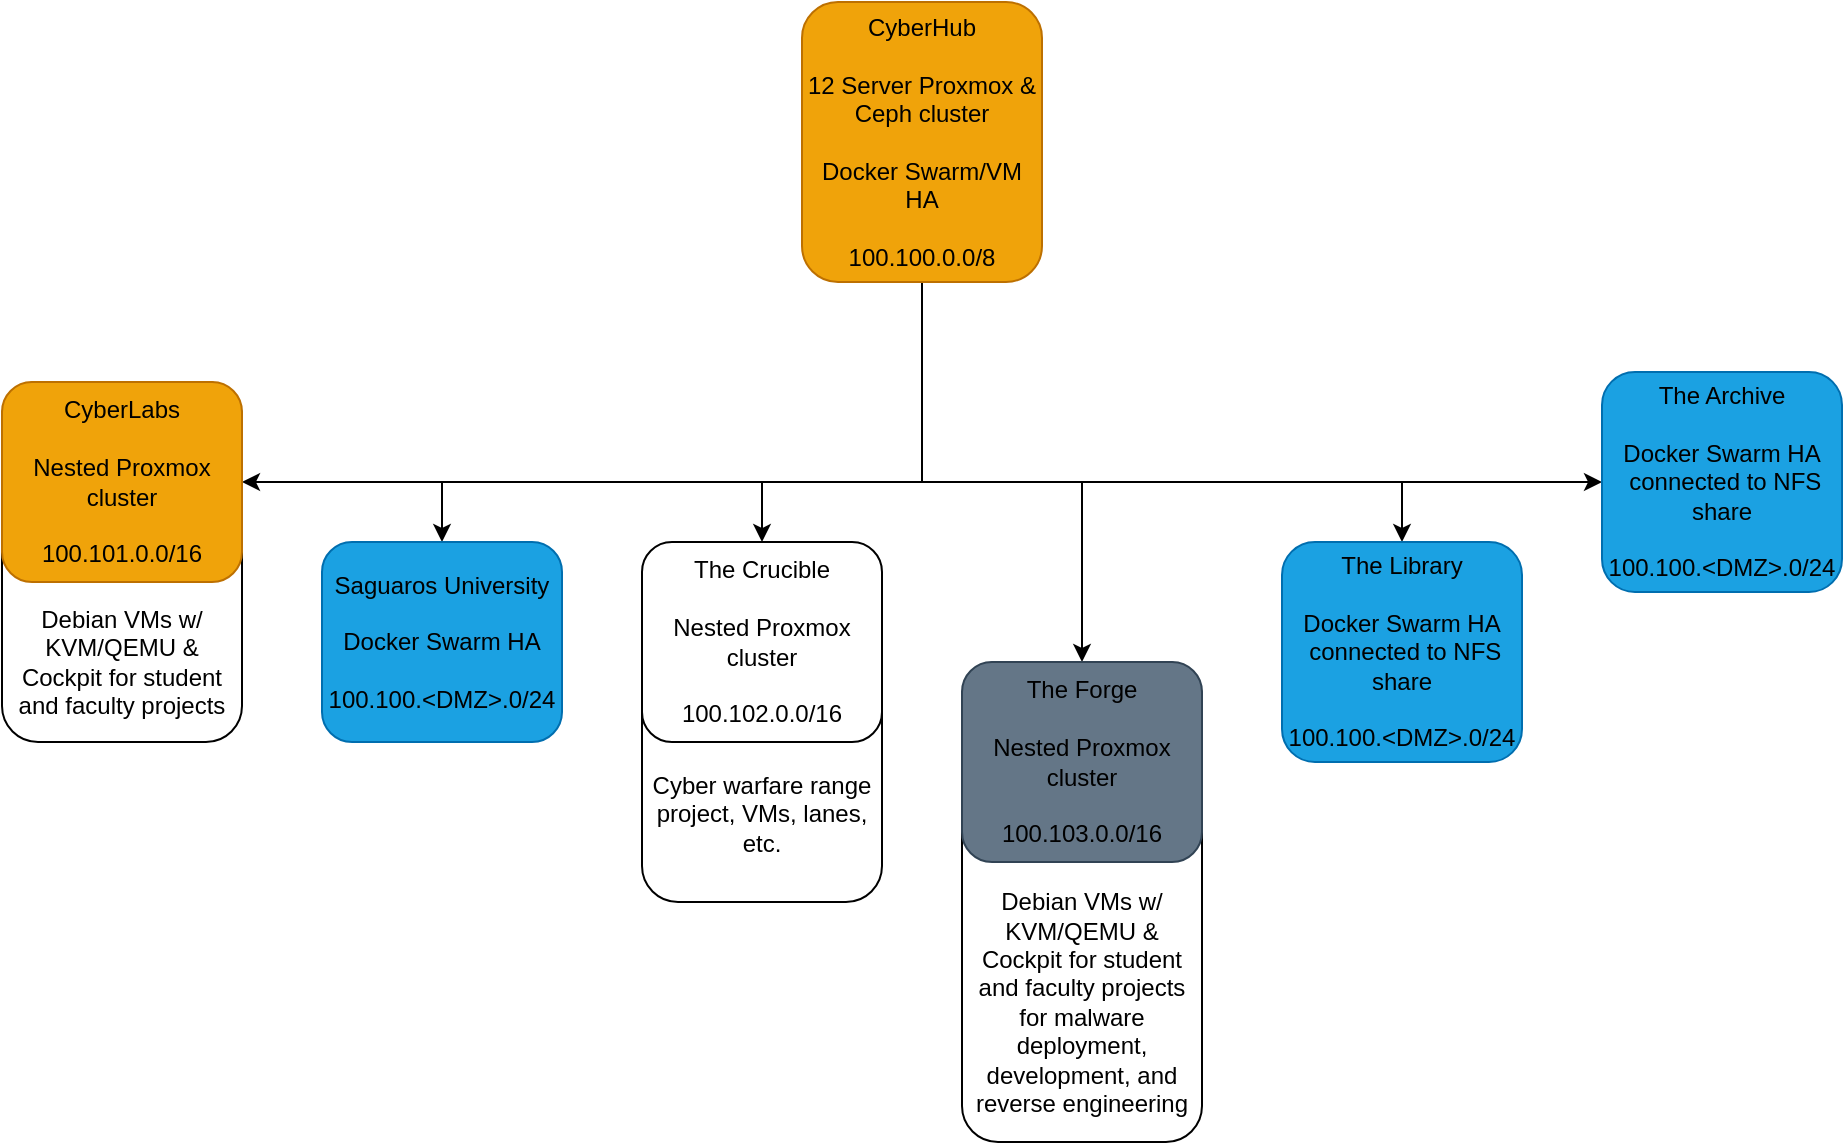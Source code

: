 <mxfile version="28.1.2">
  <diagram name="Architecture" id="e3Ai8gMik-X8V0o_sF5p">
    <mxGraphModel dx="1018" dy="748" grid="1" gridSize="10" guides="1" tooltips="1" connect="1" arrows="1" fold="1" page="1" pageScale="1" pageWidth="850" pageHeight="1100" math="0" shadow="0">
      <root>
        <mxCell id="0" />
        <mxCell id="1" parent="0" />
        <mxCell id="YB7OQ-Qd0ModD7Y4unUk-3" value="&lt;div&gt;&lt;br&gt;&lt;/div&gt;&lt;div&gt;&lt;br&gt;&lt;/div&gt;&lt;div&gt;&lt;br&gt;&lt;/div&gt;&lt;div&gt;&lt;br&gt;&lt;/div&gt;&lt;div&gt;&lt;br&gt;&lt;/div&gt;&lt;div&gt;&lt;br&gt;&lt;/div&gt;&lt;div&gt;&lt;div&gt;&lt;br&gt;&lt;/div&gt;&lt;div&gt;Debian VMs w/ KVM/QEMU &amp;amp; Cockpit for student and faculty projects &lt;br&gt;&lt;/div&gt;for malware deployment, development, and reverse engineering&lt;/div&gt;" style="rounded=1;whiteSpace=wrap;html=1;" parent="1" vertex="1">
          <mxGeometry x="520" y="370" width="120" height="240" as="geometry" />
        </mxCell>
        <mxCell id="1q4zHtf4efZ3gYxEWWLb-17" style="edgeStyle=orthogonalEdgeStyle;rounded=0;orthogonalLoop=1;jettySize=auto;html=1;entryX=0.5;entryY=0;entryDx=0;entryDy=0;" parent="1" source="1q4zHtf4efZ3gYxEWWLb-1" target="1q4zHtf4efZ3gYxEWWLb-13" edge="1">
          <mxGeometry relative="1" as="geometry">
            <Array as="points">
              <mxPoint x="500" y="280" />
              <mxPoint x="580" y="280" />
            </Array>
          </mxGeometry>
        </mxCell>
        <mxCell id="1q4zHtf4efZ3gYxEWWLb-18" style="edgeStyle=orthogonalEdgeStyle;rounded=0;orthogonalLoop=1;jettySize=auto;html=1;entryX=0.5;entryY=0;entryDx=0;entryDy=0;" parent="1" source="1q4zHtf4efZ3gYxEWWLb-1" target="1q4zHtf4efZ3gYxEWWLb-5" edge="1">
          <mxGeometry relative="1" as="geometry">
            <Array as="points">
              <mxPoint x="500" y="280" />
              <mxPoint x="740" y="280" />
            </Array>
          </mxGeometry>
        </mxCell>
        <mxCell id="1q4zHtf4efZ3gYxEWWLb-19" style="edgeStyle=orthogonalEdgeStyle;rounded=0;orthogonalLoop=1;jettySize=auto;html=1;entryX=0.5;entryY=0;entryDx=0;entryDy=0;" parent="1" source="1q4zHtf4efZ3gYxEWWLb-1" target="1q4zHtf4efZ3gYxEWWLb-4" edge="1">
          <mxGeometry relative="1" as="geometry">
            <Array as="points">
              <mxPoint x="500" y="280" />
              <mxPoint x="260" y="280" />
            </Array>
          </mxGeometry>
        </mxCell>
        <mxCell id="N6GnX_y61RD6BzlwsF4V-1" style="edgeStyle=orthogonalEdgeStyle;rounded=0;orthogonalLoop=1;jettySize=auto;html=1;entryX=0;entryY=0.5;entryDx=0;entryDy=0;" parent="1" source="1q4zHtf4efZ3gYxEWWLb-1" target="1q4zHtf4efZ3gYxEWWLb-6" edge="1">
          <mxGeometry relative="1" as="geometry">
            <Array as="points">
              <mxPoint x="500" y="280" />
            </Array>
          </mxGeometry>
        </mxCell>
        <mxCell id="jA5E4BSMi15VaB5thx5g-3" style="edgeStyle=orthogonalEdgeStyle;rounded=0;orthogonalLoop=1;jettySize=auto;html=1;entryX=0.5;entryY=0;entryDx=0;entryDy=0;" parent="1" source="1q4zHtf4efZ3gYxEWWLb-1" target="1q4zHtf4efZ3gYxEWWLb-2" edge="1">
          <mxGeometry relative="1" as="geometry">
            <Array as="points">
              <mxPoint x="500" y="280" />
              <mxPoint x="420" y="280" />
            </Array>
          </mxGeometry>
        </mxCell>
        <mxCell id="jA5E4BSMi15VaB5thx5g-4" style="edgeStyle=orthogonalEdgeStyle;rounded=0;orthogonalLoop=1;jettySize=auto;html=1;entryX=1;entryY=0.5;entryDx=0;entryDy=0;" parent="1" source="1q4zHtf4efZ3gYxEWWLb-1" target="1q4zHtf4efZ3gYxEWWLb-7" edge="1">
          <mxGeometry relative="1" as="geometry">
            <Array as="points">
              <mxPoint x="500" y="280" />
            </Array>
          </mxGeometry>
        </mxCell>
        <mxCell id="1q4zHtf4efZ3gYxEWWLb-1" value="&lt;div&gt;CyberHub&lt;/div&gt;&lt;div&gt;&lt;br&gt;&lt;/div&gt;&lt;div&gt;12 Server Proxmox &amp;amp; Ceph cluster&lt;/div&gt;&lt;div&gt;&lt;br&gt;&lt;/div&gt;&lt;div&gt;Docker Swarm/VM HA&lt;/div&gt;&lt;div&gt;&lt;br&gt;&lt;/div&gt;&lt;div&gt;100.100.0.0/8&lt;/div&gt;" style="rounded=1;whiteSpace=wrap;html=1;fillColor=#f0a30a;strokeColor=#BD7000;fontColor=#000000;" parent="1" vertex="1">
          <mxGeometry x="440" y="40" width="120" height="140" as="geometry" />
        </mxCell>
        <mxCell id="1q4zHtf4efZ3gYxEWWLb-4" value="&lt;div&gt;Saguaros University&lt;/div&gt;&lt;div&gt;&lt;br&gt;&lt;/div&gt;&lt;div&gt;Docker Swarm HA&lt;/div&gt;&lt;div&gt;&lt;br&gt;&lt;/div&gt;&lt;div&gt;100.100.&amp;lt;DMZ&amp;gt;.0/24&lt;/div&gt;" style="rounded=1;whiteSpace=wrap;html=1;fillColor=#1ba1e2;strokeColor=#006EAF;fontColor=#000000;" parent="1" vertex="1">
          <mxGeometry x="200" y="310" width="120" height="100" as="geometry" />
        </mxCell>
        <mxCell id="1q4zHtf4efZ3gYxEWWLb-5" value="&lt;div&gt;The Library&lt;/div&gt;&lt;div&gt;&lt;br&gt;&lt;/div&gt;&lt;div&gt;&lt;div&gt;Docker Swarm HA&lt;/div&gt;&amp;nbsp;connected to NFS share&lt;/div&gt;&lt;div&gt;&lt;br&gt;&lt;/div&gt;&lt;div&gt;&lt;div&gt;100.100.&amp;lt;DMZ&amp;gt;.0/24&lt;/div&gt;&lt;/div&gt;" style="rounded=1;whiteSpace=wrap;html=1;fillColor=#1ba1e2;strokeColor=#006EAF;fontColor=#000000;" parent="1" vertex="1">
          <mxGeometry x="680" y="310" width="120" height="110" as="geometry" />
        </mxCell>
        <mxCell id="1q4zHtf4efZ3gYxEWWLb-6" value="&lt;div&gt;The Archive&lt;/div&gt;&lt;div&gt;&lt;br&gt;&lt;/div&gt;&lt;div&gt;&lt;div&gt;Docker Swarm HA&lt;/div&gt;&amp;nbsp;connected to NFS share&lt;/div&gt;&lt;div&gt;&lt;br&gt;&lt;/div&gt;&lt;div&gt;&lt;div&gt;100.100.&amp;lt;DMZ&amp;gt;.0/24&lt;/div&gt;&lt;/div&gt;" style="rounded=1;whiteSpace=wrap;html=1;fillColor=#1ba1e2;strokeColor=#006EAF;fontColor=#000000;" parent="1" vertex="1">
          <mxGeometry x="840" y="225" width="120" height="110" as="geometry" />
        </mxCell>
        <mxCell id="1q4zHtf4efZ3gYxEWWLb-13" value="&lt;div&gt;The Forge&lt;/div&gt;&lt;div&gt;&lt;br&gt;&lt;/div&gt;&lt;div&gt;Nested Proxmox cluster&lt;/div&gt;&lt;div&gt;&lt;br&gt;&lt;/div&gt;&lt;div&gt;&lt;div&gt;100.103.0.0/16&lt;/div&gt;&lt;/div&gt;" style="rounded=1;whiteSpace=wrap;html=1;fillColor=#647687;strokeColor=#314354;fontColor=#000000;" parent="1" vertex="1">
          <mxGeometry x="520" y="370" width="120" height="100" as="geometry" />
        </mxCell>
        <mxCell id="jA5E4BSMi15VaB5thx5g-1" value="" style="group" parent="1" vertex="1" connectable="0">
          <mxGeometry x="40" y="230" width="120" height="180" as="geometry" />
        </mxCell>
        <mxCell id="YB7OQ-Qd0ModD7Y4unUk-2" value="&lt;div&gt;&lt;br&gt;&lt;/div&gt;&lt;div&gt;&lt;br&gt;&lt;/div&gt;&lt;div&gt;&lt;br&gt;&lt;/div&gt;&lt;div&gt;&lt;br&gt;&lt;/div&gt;&lt;div&gt;&lt;br&gt;&lt;/div&gt;&lt;div&gt;&lt;br&gt;&lt;/div&gt;&lt;div&gt;&lt;br&gt;&lt;/div&gt;&lt;div&gt;Debian VMs w/ KVM/QEMU &amp;amp; Cockpit for student and faculty projects&lt;/div&gt;" style="rounded=1;whiteSpace=wrap;html=1;" parent="jA5E4BSMi15VaB5thx5g-1" vertex="1">
          <mxGeometry width="120" height="180" as="geometry" />
        </mxCell>
        <mxCell id="1q4zHtf4efZ3gYxEWWLb-7" value="&lt;div&gt;CyberLabs&lt;/div&gt;&lt;div&gt;&lt;br&gt;&lt;/div&gt;&lt;div&gt;Nested Proxmox cluster&lt;/div&gt;&lt;div&gt;&lt;br&gt;&lt;/div&gt;&lt;div&gt;100.101.0.0/16&lt;/div&gt;" style="rounded=1;whiteSpace=wrap;html=1;fillColor=#f0a30a;strokeColor=#BD7000;fontColor=#000000;" parent="jA5E4BSMi15VaB5thx5g-1" vertex="1">
          <mxGeometry width="120" height="100" as="geometry" />
        </mxCell>
        <mxCell id="jA5E4BSMi15VaB5thx5g-2" value="" style="group" parent="1" vertex="1" connectable="0">
          <mxGeometry x="360" y="310" width="120" height="180" as="geometry" />
        </mxCell>
        <mxCell id="YB7OQ-Qd0ModD7Y4unUk-1" value="&lt;div&gt;&lt;br&gt;&lt;/div&gt;&lt;div&gt;&lt;br&gt;&lt;/div&gt;&lt;div&gt;&lt;br&gt;&lt;/div&gt;&lt;div&gt;&lt;br&gt;&lt;/div&gt;&lt;div&gt;&lt;br&gt;&lt;/div&gt;&lt;div&gt;Cyber warfare range project, VMs, lanes, etc.&lt;/div&gt;" style="rounded=1;whiteSpace=wrap;html=1;" parent="jA5E4BSMi15VaB5thx5g-2" vertex="1">
          <mxGeometry y="20" width="120" height="160" as="geometry" />
        </mxCell>
        <mxCell id="1q4zHtf4efZ3gYxEWWLb-2" value="&lt;div&gt;The Crucible&lt;/div&gt;&lt;div&gt;&lt;br&gt;&lt;/div&gt;&lt;div&gt;Nested Proxmox cluster&lt;/div&gt;&lt;div&gt;&lt;br&gt;&lt;/div&gt;&lt;div&gt;100.102.0.0/16&lt;/div&gt;" style="rounded=1;whiteSpace=wrap;html=1;fillColor=light-dark(#FFFFFF,#990000);strokeColor=light-dark(#000000,#990000);fontColor=light-dark(#000000,#000000);" parent="jA5E4BSMi15VaB5thx5g-2" vertex="1">
          <mxGeometry width="120" height="100" as="geometry" />
        </mxCell>
      </root>
    </mxGraphModel>
  </diagram>
</mxfile>
